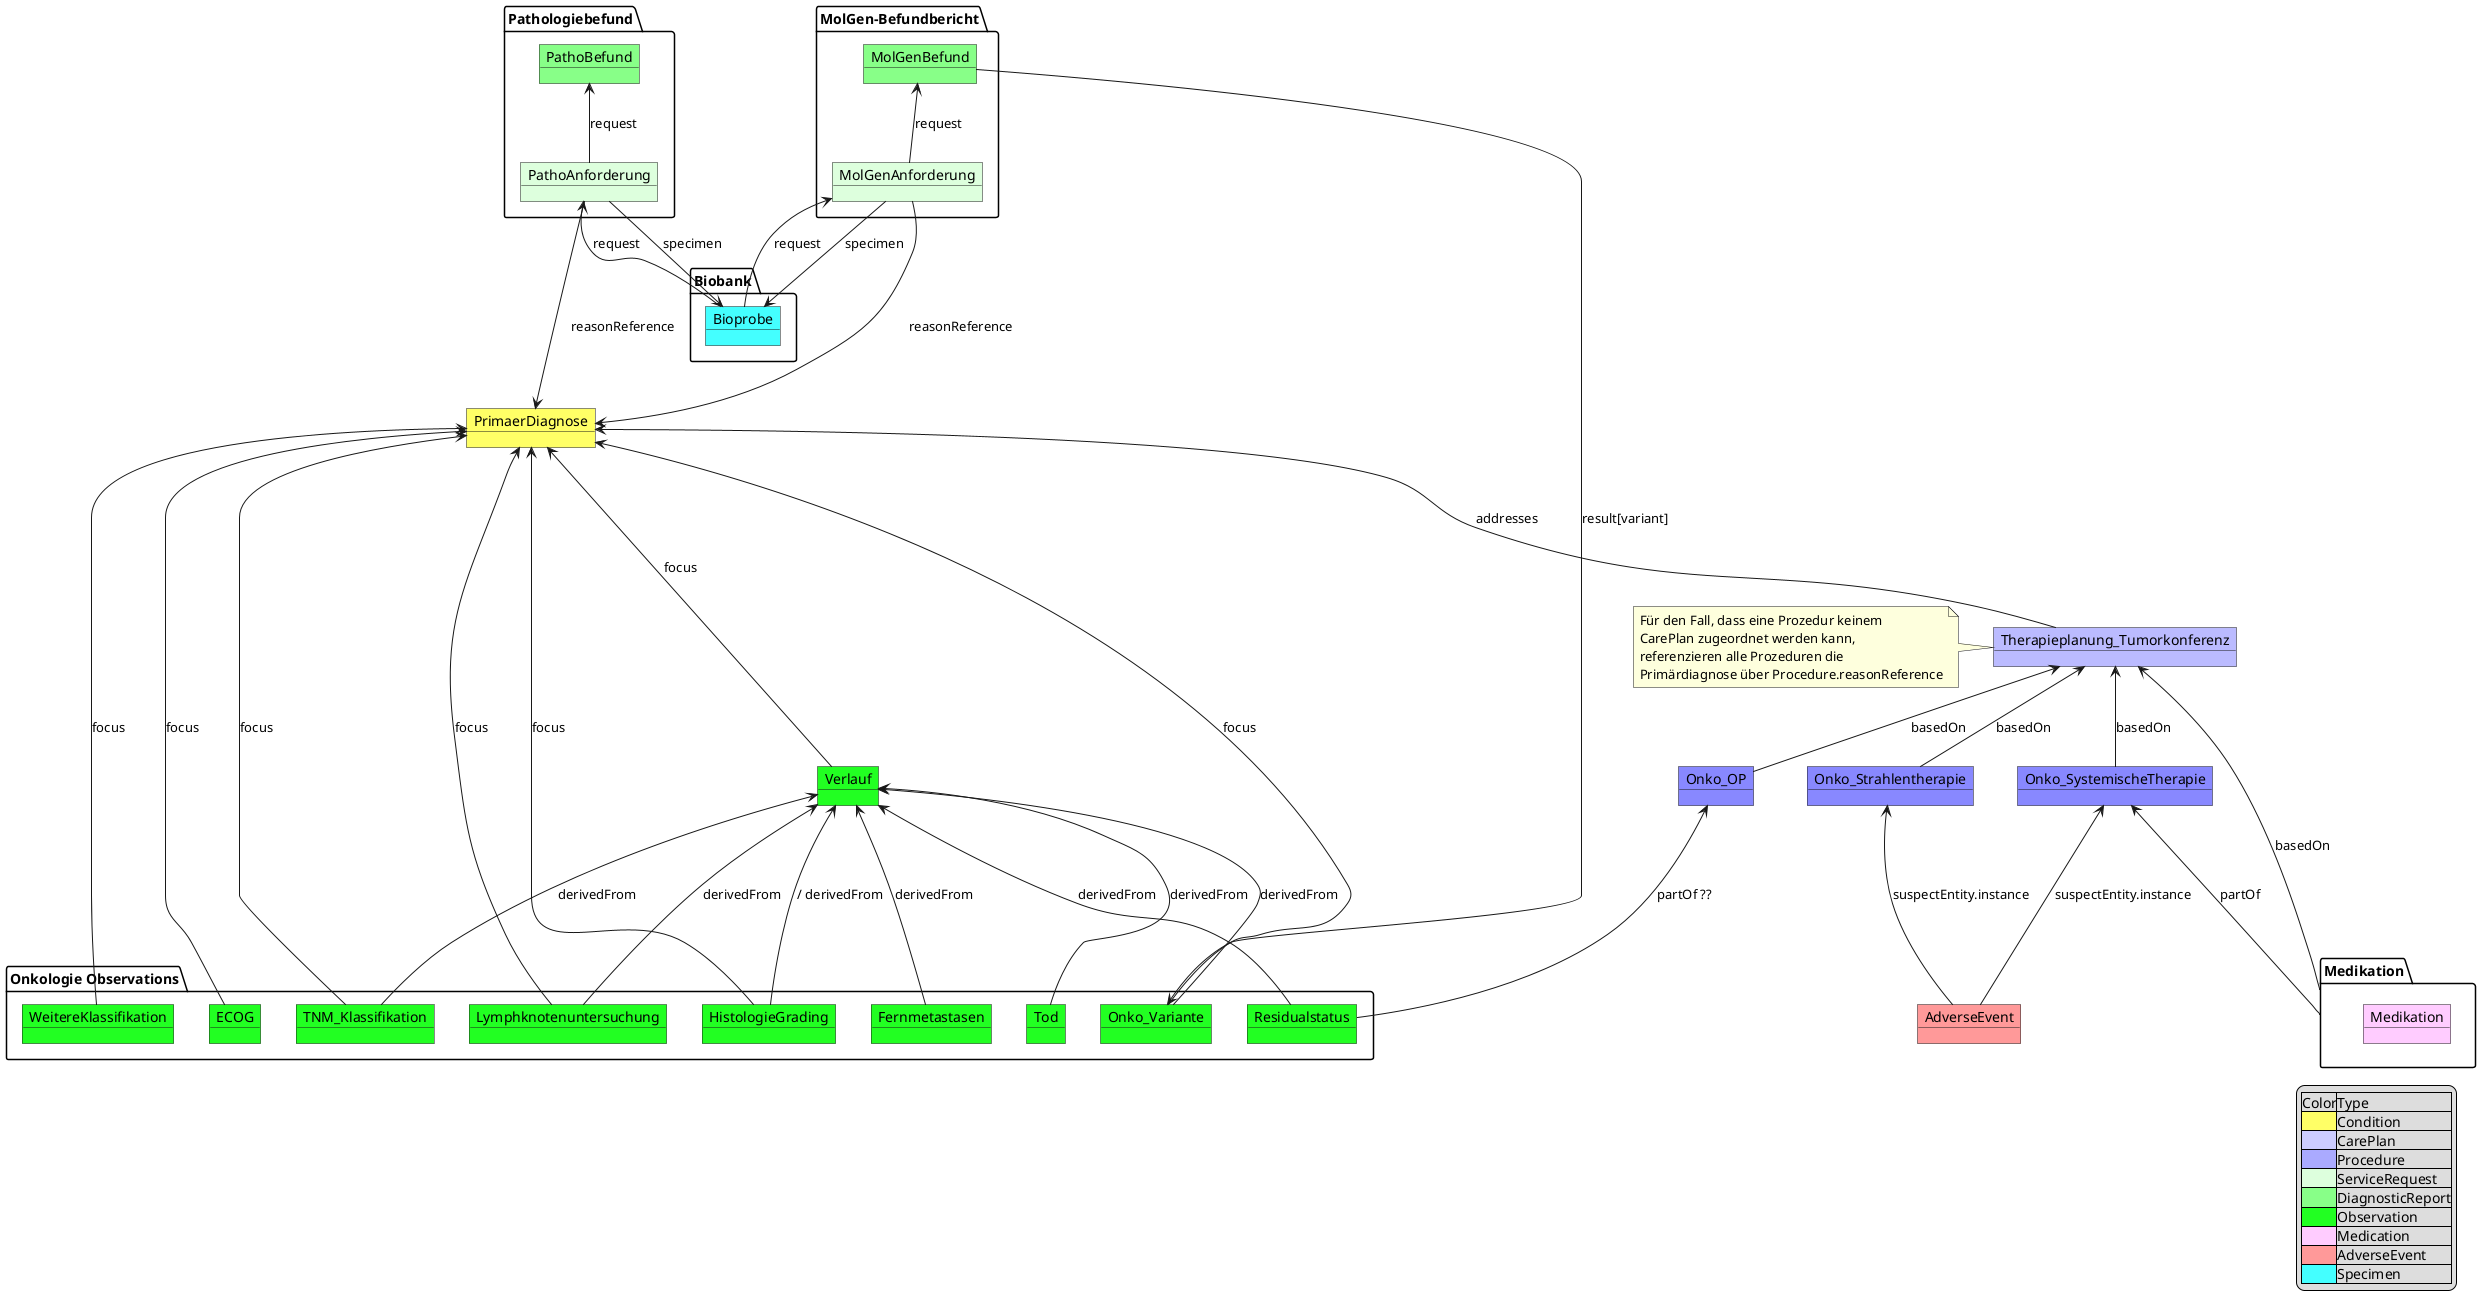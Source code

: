 //skinparam linetype polyline 
//skinparam linetype ortho
@startuml MII KDS Erweiterungsmodul Onkologie

object Onko_OP #8888FF
object Onko_Strahlentherapie #8888FF
object Onko_SystemischeTherapie #8888FF
object Therapieplanung_Tumorkonferenz #BBBBFF
note left of Therapieplanung_Tumorkonferenz 
  Für den Fall, dass eine Prozedur keinem 
  CarePlan zugeordnet werden kann,
  referenzieren alle Prozeduren die 
  Primärdiagnose über Procedure.reasonReference
end note

Therapieplanung_Tumorkonferenz <-- Onko_OP: basedOn 
Therapieplanung_Tumorkonferenz <-- Onko_Strahlentherapie: basedOn
Therapieplanung_Tumorkonferenz <-- Onko_SystemischeTherapie: basedOn
package "Medikation" {
    object Medikation #FFCCFF
}
Onko_SystemischeTherapie <--- Medikation : partOf 
Therapieplanung_Tumorkonferenz <--- Medikation: basedOn
object PrimaerDiagnose #FFFF66

package "Onkologie Observations"{
    object Onko_Variante #22FF22
    object Fernmetastasen #22FF22
    object TNM_Klassifikation #22FF22
    object WeitereKlassifikation #22FF22 
    object Lymphknotenuntersuchung #22FF22
    object HistologieGrading #22FF22
    object Residualstatus #22FF22
    object ECOG #22FF22
    object Tod #22FF22
}

PrimaerDiagnose <--- TNM_Klassifikation: focus
PrimaerDiagnose <---  Therapieplanung_Tumorkonferenz : addresses
PrimaerDiagnose <--- Lymphknotenuntersuchung: focus
PrimaerDiagnose <--- HistologieGrading :focus
PrimaerDiagnose <--- Onko_Variante :focus
PrimaerDiagnose <--- WeitereKlassifikation: focus
PrimaerDiagnose <--- ECOG :focus


object Verlauf #22FF22
PrimaerDiagnose <----  Verlauf : focus
Verlauf <--- Tod: derivedFrom
Verlauf <--- TNM_Klassifikation:  derivedFrom
Verlauf <---  Lymphknotenuntersuchung : derivedFrom

Verlauf <---  HistologieGrading :/ derivedFrom
Verlauf <--- Fernmetastasen: derivedFrom

Verlauf <--- Residualstatus:  derivedFrom
Onko_OP <--- Residualstatus: partOf ??

Verlauf <--- Onko_Variante: derivedFrom

package "Pathologiebefund" {
    object PathoAnforderung #DDFFDD
    object PathoBefund #88FF88
}
PathoBefund <-- PathoAnforderung : request


package "MolGen-Befundbericht" {
    object MolGenAnforderung #DDFFDD
    object MolGenBefund #88FF88
}
MolGenBefund <-- MolGenAnforderung: request

package "Biobank" {
    object Bioprobe #44FFFF
}

MolGenBefund ----> Onko_Variante: result[variant]
PathoAnforderung  ---> PrimaerDiagnose : reasonReference
MolGenAnforderung ---> PrimaerDiagnose: reasonReference
PathoAnforderung --> Bioprobe: specimen
PathoAnforderung <-- Bioprobe: request
MolGenAnforderung --> Bioprobe: specimen
MolGenAnforderung <-- Bioprobe: request

object AdverseEvent #FF9999
Onko_SystemischeTherapie <--- AdverseEvent: suspectEntity.instance
Onko_Strahlentherapie <--- AdverseEvent: suspectEntity.instance

legend right 
|Color|Type|
|<#FFFF66>|Condition|
|<#CCCCFF>|CarePlan|
|<#AAAAFF>|Procedure|
|<#DDFFDD>|ServiceRequest|
|<#88FF88>|DiagnosticReport|
|<#22FF22>|Observation|
|<#FFCCFF>|Medication|
|<#FF9999>|AdverseEvent|
|<#44FFFF>|Specimen|
endlegend


@enduml
